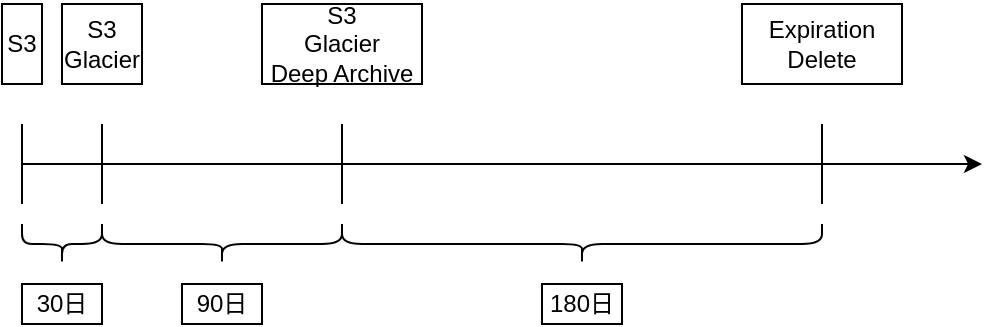 <mxfile version="26.2.15">
  <diagram name="lifecycle" id="lfw_XyAYZD2-Qh-b_hAd">
    <mxGraphModel dx="833" dy="481" grid="1" gridSize="10" guides="1" tooltips="1" connect="1" arrows="1" fold="1" page="1" pageScale="1" pageWidth="827" pageHeight="1169" math="0" shadow="0">
      <root>
        <mxCell id="0" />
        <mxCell id="1" parent="0" />
        <mxCell id="-rUQPOCUCZVoAOEraEbp-1" value="" style="endArrow=classic;html=1;rounded=0;strokeWidth=1;" edge="1" parent="1">
          <mxGeometry width="50" height="50" relative="1" as="geometry">
            <mxPoint x="40" y="200" as="sourcePoint" />
            <mxPoint x="520" y="200" as="targetPoint" />
          </mxGeometry>
        </mxCell>
        <mxCell id="-rUQPOCUCZVoAOEraEbp-4" value="" style="endArrow=none;html=1;rounded=0;" edge="1" parent="1">
          <mxGeometry width="50" height="50" relative="1" as="geometry">
            <mxPoint x="40" y="220" as="sourcePoint" />
            <mxPoint x="40" y="180" as="targetPoint" />
          </mxGeometry>
        </mxCell>
        <mxCell id="-rUQPOCUCZVoAOEraEbp-5" value="" style="endArrow=none;html=1;rounded=0;" edge="1" parent="1">
          <mxGeometry width="50" height="50" relative="1" as="geometry">
            <mxPoint x="80" y="220" as="sourcePoint" />
            <mxPoint x="80" y="180" as="targetPoint" />
          </mxGeometry>
        </mxCell>
        <mxCell id="-rUQPOCUCZVoAOEraEbp-8" value="" style="endArrow=none;html=1;rounded=0;" edge="1" parent="1">
          <mxGeometry width="50" height="50" relative="1" as="geometry">
            <mxPoint x="200" y="220" as="sourcePoint" />
            <mxPoint x="200" y="180" as="targetPoint" />
          </mxGeometry>
        </mxCell>
        <mxCell id="-rUQPOCUCZVoAOEraEbp-9" value="" style="endArrow=none;html=1;rounded=0;" edge="1" parent="1">
          <mxGeometry width="50" height="50" relative="1" as="geometry">
            <mxPoint x="440" y="220" as="sourcePoint" />
            <mxPoint x="440" y="180" as="targetPoint" />
          </mxGeometry>
        </mxCell>
        <mxCell id="-rUQPOCUCZVoAOEraEbp-10" value="" style="shape=curlyBracket;whiteSpace=wrap;html=1;rounded=1;flipH=1;labelPosition=right;verticalLabelPosition=middle;align=left;verticalAlign=middle;direction=north;" vertex="1" parent="1">
          <mxGeometry x="40" y="230" width="40" height="20" as="geometry" />
        </mxCell>
        <mxCell id="-rUQPOCUCZVoAOEraEbp-12" value="" style="shape=curlyBracket;whiteSpace=wrap;html=1;rounded=1;flipH=1;labelPosition=right;verticalLabelPosition=middle;align=left;verticalAlign=middle;direction=north;" vertex="1" parent="1">
          <mxGeometry x="80" y="230" width="120" height="20" as="geometry" />
        </mxCell>
        <mxCell id="-rUQPOCUCZVoAOEraEbp-13" value="" style="shape=curlyBracket;whiteSpace=wrap;html=1;rounded=1;flipH=1;labelPosition=right;verticalLabelPosition=middle;align=left;verticalAlign=middle;direction=north;" vertex="1" parent="1">
          <mxGeometry x="200" y="230" width="240" height="20" as="geometry" />
        </mxCell>
        <mxCell id="-rUQPOCUCZVoAOEraEbp-14" value="30日" style="rounded=0;whiteSpace=wrap;html=1;" vertex="1" parent="1">
          <mxGeometry x="40" y="260" width="40" height="20" as="geometry" />
        </mxCell>
        <mxCell id="-rUQPOCUCZVoAOEraEbp-15" value="90日" style="rounded=0;whiteSpace=wrap;html=1;" vertex="1" parent="1">
          <mxGeometry x="120" y="260" width="40" height="20" as="geometry" />
        </mxCell>
        <mxCell id="-rUQPOCUCZVoAOEraEbp-16" value="180日" style="rounded=0;whiteSpace=wrap;html=1;" vertex="1" parent="1">
          <mxGeometry x="300" y="260" width="40" height="20" as="geometry" />
        </mxCell>
        <mxCell id="-rUQPOCUCZVoAOEraEbp-17" value="S3" style="rounded=0;whiteSpace=wrap;html=1;" vertex="1" parent="1">
          <mxGeometry x="30" y="120" width="20" height="40" as="geometry" />
        </mxCell>
        <mxCell id="-rUQPOCUCZVoAOEraEbp-18" value="S3&lt;div&gt;Glacier&lt;/div&gt;" style="rounded=0;whiteSpace=wrap;html=1;" vertex="1" parent="1">
          <mxGeometry x="60" y="120" width="40" height="40" as="geometry" />
        </mxCell>
        <mxCell id="-rUQPOCUCZVoAOEraEbp-19" value="S3&lt;div&gt;Glacier&lt;/div&gt;&lt;div&gt;Deep Archive&lt;/div&gt;" style="rounded=0;whiteSpace=wrap;html=1;" vertex="1" parent="1">
          <mxGeometry x="160" y="120" width="80" height="40" as="geometry" />
        </mxCell>
        <mxCell id="-rUQPOCUCZVoAOEraEbp-20" value="&lt;div&gt;Expiration&lt;/div&gt;Delete" style="rounded=0;whiteSpace=wrap;html=1;" vertex="1" parent="1">
          <mxGeometry x="400" y="120" width="80" height="40" as="geometry" />
        </mxCell>
      </root>
    </mxGraphModel>
  </diagram>
</mxfile>
